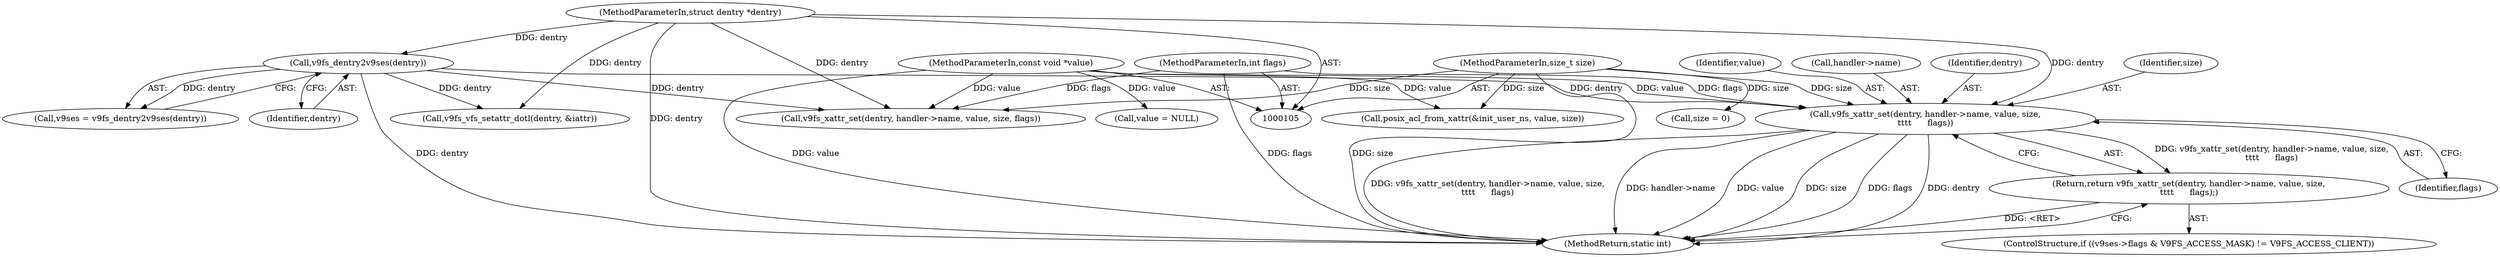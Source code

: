digraph "0_linux_073931017b49d9458aa351605b43a7e34598caef@pointer" {
"1000130" [label="(Call,v9fs_xattr_set(dentry, handler->name, value, size,\n\t\t\t\t      flags))"];
"1000119" [label="(Call,v9fs_dentry2v9ses(dentry))"];
"1000107" [label="(MethodParameterIn,struct dentry *dentry)"];
"1000110" [label="(MethodParameterIn,const void *value)"];
"1000111" [label="(MethodParameterIn,size_t size)"];
"1000112" [label="(MethodParameterIn,int flags)"];
"1000129" [label="(Return,return v9fs_xattr_set(dentry, handler->name, value, size,\n\t\t\t\t      flags);)"];
"1000110" [label="(MethodParameterIn,const void *value)"];
"1000129" [label="(Return,return v9fs_xattr_set(dentry, handler->name, value, size,\n\t\t\t\t      flags);)"];
"1000117" [label="(Call,v9ses = v9fs_dentry2v9ses(dentry))"];
"1000276" [label="(Call,v9fs_xattr_set(dentry, handler->name, value, size, flags))"];
"1000136" [label="(Identifier,size)"];
"1000112" [label="(MethodParameterIn,int flags)"];
"1000298" [label="(MethodReturn,static int)"];
"1000130" [label="(Call,v9fs_xattr_set(dentry, handler->name, value, size,\n\t\t\t\t      flags))"];
"1000119" [label="(Call,v9fs_dentry2v9ses(dentry))"];
"1000121" [label="(ControlStructure,if ((v9ses->flags & V9FS_ACCESS_MASK) != V9FS_ACCESS_CLIENT))"];
"1000135" [label="(Identifier,value)"];
"1000132" [label="(Call,handler->name)"];
"1000250" [label="(Call,v9fs_vfs_setattr_dotl(dentry, &iattr))"];
"1000158" [label="(Call,posix_acl_from_xattr(&init_user_ns, value, size))"];
"1000131" [label="(Identifier,dentry)"];
"1000107" [label="(MethodParameterIn,struct dentry *dentry)"];
"1000111" [label="(MethodParameterIn,size_t size)"];
"1000229" [label="(Call,size = 0)"];
"1000120" [label="(Identifier,dentry)"];
"1000226" [label="(Call,value = NULL)"];
"1000137" [label="(Identifier,flags)"];
"1000130" -> "1000129"  [label="AST: "];
"1000130" -> "1000137"  [label="CFG: "];
"1000131" -> "1000130"  [label="AST: "];
"1000132" -> "1000130"  [label="AST: "];
"1000135" -> "1000130"  [label="AST: "];
"1000136" -> "1000130"  [label="AST: "];
"1000137" -> "1000130"  [label="AST: "];
"1000129" -> "1000130"  [label="CFG: "];
"1000130" -> "1000298"  [label="DDG: v9fs_xattr_set(dentry, handler->name, value, size,\n\t\t\t\t      flags)"];
"1000130" -> "1000298"  [label="DDG: handler->name"];
"1000130" -> "1000298"  [label="DDG: value"];
"1000130" -> "1000298"  [label="DDG: size"];
"1000130" -> "1000298"  [label="DDG: flags"];
"1000130" -> "1000298"  [label="DDG: dentry"];
"1000130" -> "1000129"  [label="DDG: v9fs_xattr_set(dentry, handler->name, value, size,\n\t\t\t\t      flags)"];
"1000119" -> "1000130"  [label="DDG: dentry"];
"1000107" -> "1000130"  [label="DDG: dentry"];
"1000110" -> "1000130"  [label="DDG: value"];
"1000111" -> "1000130"  [label="DDG: size"];
"1000112" -> "1000130"  [label="DDG: flags"];
"1000119" -> "1000117"  [label="AST: "];
"1000119" -> "1000120"  [label="CFG: "];
"1000120" -> "1000119"  [label="AST: "];
"1000117" -> "1000119"  [label="CFG: "];
"1000119" -> "1000298"  [label="DDG: dentry"];
"1000119" -> "1000117"  [label="DDG: dentry"];
"1000107" -> "1000119"  [label="DDG: dentry"];
"1000119" -> "1000250"  [label="DDG: dentry"];
"1000119" -> "1000276"  [label="DDG: dentry"];
"1000107" -> "1000105"  [label="AST: "];
"1000107" -> "1000298"  [label="DDG: dentry"];
"1000107" -> "1000250"  [label="DDG: dentry"];
"1000107" -> "1000276"  [label="DDG: dentry"];
"1000110" -> "1000105"  [label="AST: "];
"1000110" -> "1000298"  [label="DDG: value"];
"1000110" -> "1000158"  [label="DDG: value"];
"1000110" -> "1000226"  [label="DDG: value"];
"1000110" -> "1000276"  [label="DDG: value"];
"1000111" -> "1000105"  [label="AST: "];
"1000111" -> "1000298"  [label="DDG: size"];
"1000111" -> "1000158"  [label="DDG: size"];
"1000111" -> "1000229"  [label="DDG: size"];
"1000111" -> "1000276"  [label="DDG: size"];
"1000112" -> "1000105"  [label="AST: "];
"1000112" -> "1000298"  [label="DDG: flags"];
"1000112" -> "1000276"  [label="DDG: flags"];
"1000129" -> "1000121"  [label="AST: "];
"1000298" -> "1000129"  [label="CFG: "];
"1000129" -> "1000298"  [label="DDG: <RET>"];
}
